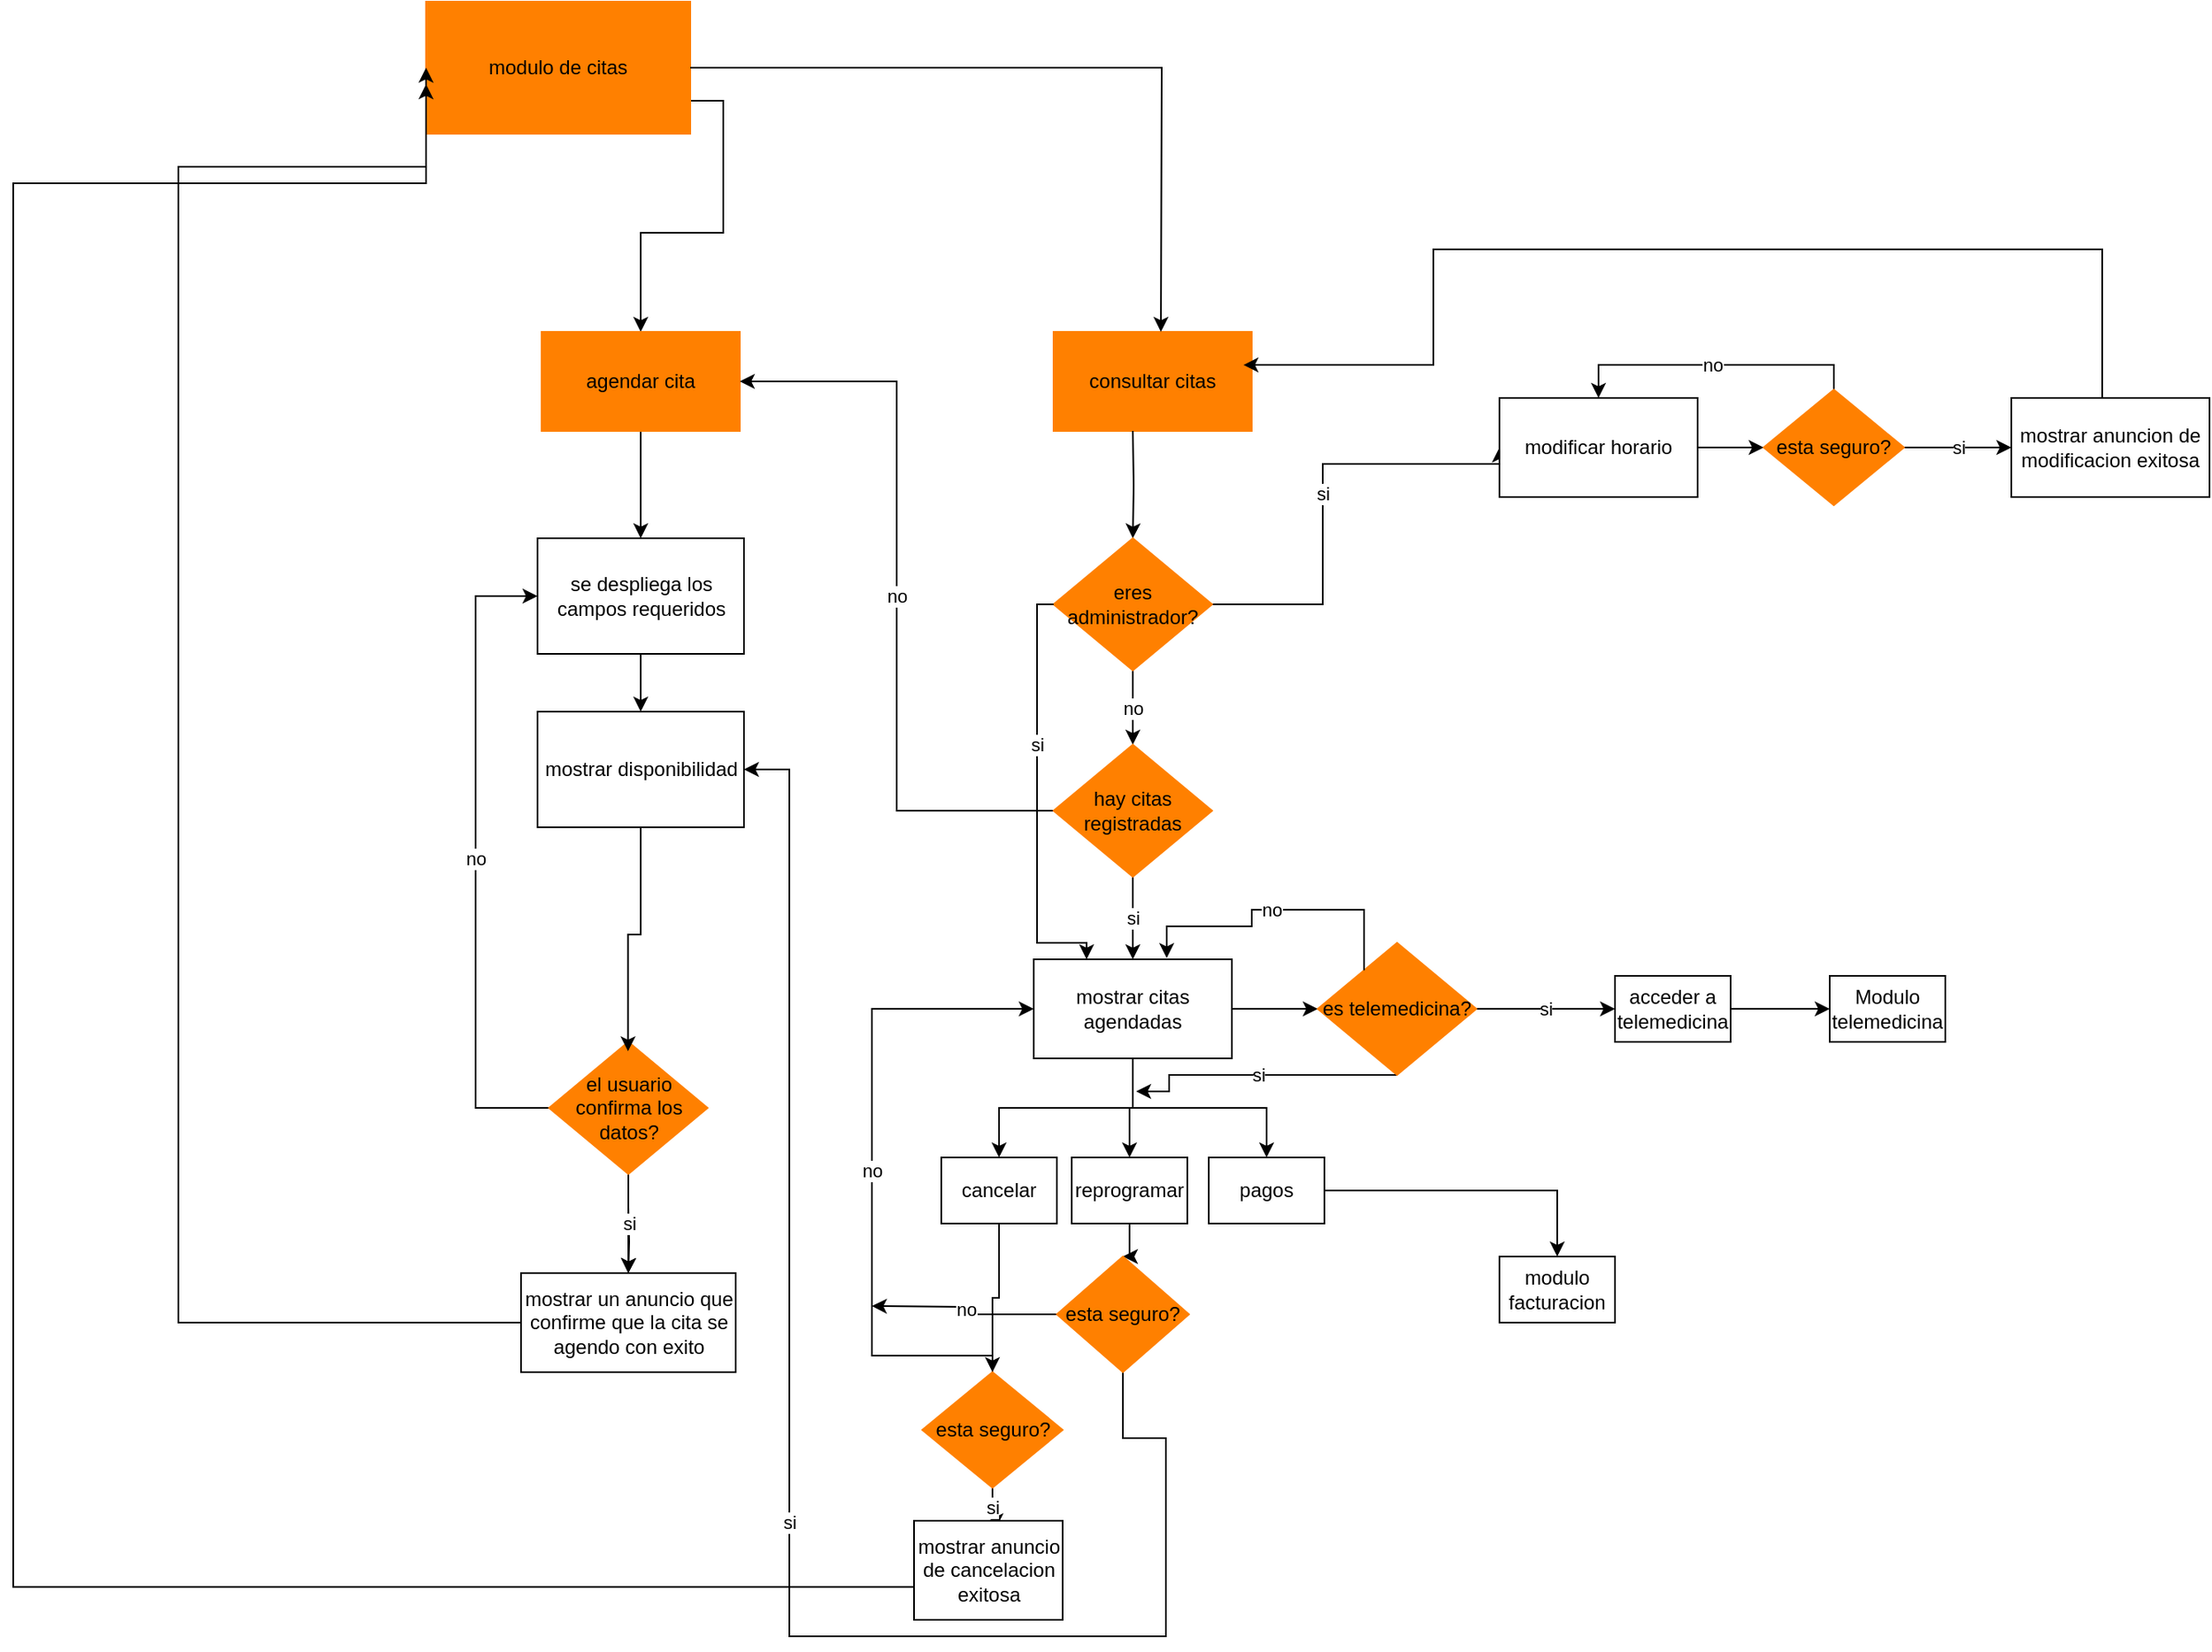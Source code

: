 <mxfile scale="1" border="0" version="26.0.16">
  <diagram id="C5RBs43oDa-KdzZeNtuy" name="Page-1">
    <mxGraphModel dx="1800" dy="830" grid="1" gridSize="10" guides="1" tooltips="1" connect="1" arrows="1" fold="1" page="1" pageScale="1" pageWidth="827" pageHeight="1169" math="0" shadow="0">
      <root>
        <mxCell id="WIyWlLk6GJQsqaUBKTNV-0" />
        <mxCell id="WIyWlLk6GJQsqaUBKTNV-1" parent="WIyWlLk6GJQsqaUBKTNV-0" />
        <mxCell id="Nt9OqDD7gc85LJMHLYFE-11" style="edgeStyle=orthogonalEdgeStyle;rounded=0;orthogonalLoop=1;jettySize=auto;html=1;exitX=1;exitY=0.75;exitDx=0;exitDy=0;" parent="WIyWlLk6GJQsqaUBKTNV-1" source="Nt9OqDD7gc85LJMHLYFE-1" target="Nt9OqDD7gc85LJMHLYFE-4" edge="1">
          <mxGeometry relative="1" as="geometry" />
        </mxCell>
        <mxCell id="Nt9OqDD7gc85LJMHLYFE-1" value="modulo de citas" style="rounded=0;whiteSpace=wrap;html=1;fillColor=#FF8000;strokeColor=#FF8000;" parent="WIyWlLk6GJQsqaUBKTNV-1" vertex="1">
          <mxGeometry x="380" y="130" width="160" height="80" as="geometry" />
        </mxCell>
        <mxCell id="Nt9OqDD7gc85LJMHLYFE-33" style="edgeStyle=orthogonalEdgeStyle;rounded=0;orthogonalLoop=1;jettySize=auto;html=1;exitX=0.5;exitY=1;exitDx=0;exitDy=0;entryX=0.5;entryY=0;entryDx=0;entryDy=0;" parent="WIyWlLk6GJQsqaUBKTNV-1" source="Nt9OqDD7gc85LJMHLYFE-4" target="qU-Fjr3SQXxQYiA9aULM-0" edge="1">
          <mxGeometry relative="1" as="geometry">
            <mxPoint x="498" y="450" as="targetPoint" />
          </mxGeometry>
        </mxCell>
        <mxCell id="Nt9OqDD7gc85LJMHLYFE-4" value="agendar cita" style="rounded=0;whiteSpace=wrap;html=1;fillColor=#FF8000;strokeColor=#FF8000;" parent="WIyWlLk6GJQsqaUBKTNV-1" vertex="1">
          <mxGeometry x="450" y="330" width="120" height="60" as="geometry" />
        </mxCell>
        <mxCell id="qU-Fjr3SQXxQYiA9aULM-6" style="edgeStyle=orthogonalEdgeStyle;rounded=0;orthogonalLoop=1;jettySize=auto;html=1;entryX=0;entryY=0.5;entryDx=0;entryDy=0;" edge="1" parent="WIyWlLk6GJQsqaUBKTNV-1" source="Nt9OqDD7gc85LJMHLYFE-43" target="Nt9OqDD7gc85LJMHLYFE-1">
          <mxGeometry relative="1" as="geometry">
            <Array as="points">
              <mxPoint x="230" y="930" />
              <mxPoint x="230" y="230" />
            </Array>
          </mxGeometry>
        </mxCell>
        <mxCell id="Nt9OqDD7gc85LJMHLYFE-43" value="mostrar un anuncio que confirme que la cita se agendo con exito" style="rounded=0;whiteSpace=wrap;html=1;" parent="WIyWlLk6GJQsqaUBKTNV-1" vertex="1">
          <mxGeometry x="437.5" y="900" width="130" height="60" as="geometry" />
        </mxCell>
        <mxCell id="Nt9OqDD7gc85LJMHLYFE-72" style="edgeStyle=orthogonalEdgeStyle;rounded=0;orthogonalLoop=1;jettySize=auto;html=1;entryX=0.5;entryY=0;entryDx=0;entryDy=0;" parent="WIyWlLk6GJQsqaUBKTNV-1" target="Nt9OqDD7gc85LJMHLYFE-43" edge="1">
          <mxGeometry relative="1" as="geometry">
            <mxPoint x="502.5" y="860" as="sourcePoint" />
          </mxGeometry>
        </mxCell>
        <mxCell id="dsyk5HVSyRh5LkBr9ud6-0" value="consultar citas" style="rounded=0;whiteSpace=wrap;html=1;fillColor=#FF8000;strokeColor=#FF8000;" parent="WIyWlLk6GJQsqaUBKTNV-1" vertex="1">
          <mxGeometry x="760" y="330" width="120" height="60" as="geometry" />
        </mxCell>
        <mxCell id="dsyk5HVSyRh5LkBr9ud6-1" style="edgeStyle=orthogonalEdgeStyle;rounded=0;orthogonalLoop=1;jettySize=auto;html=1;entryX=0.5;entryY=0;entryDx=0;entryDy=0;" parent="WIyWlLk6GJQsqaUBKTNV-1" edge="1" source="Nt9OqDD7gc85LJMHLYFE-1">
          <mxGeometry relative="1" as="geometry">
            <mxPoint x="650" y="230" as="sourcePoint" />
            <mxPoint x="825" y="330" as="targetPoint" />
          </mxGeometry>
        </mxCell>
        <mxCell id="dsyk5HVSyRh5LkBr9ud6-2" style="edgeStyle=orthogonalEdgeStyle;rounded=0;orthogonalLoop=1;jettySize=auto;html=1;entryX=0.5;entryY=0;entryDx=0;entryDy=0;" parent="WIyWlLk6GJQsqaUBKTNV-1" target="dsyk5HVSyRh5LkBr9ud6-3" edge="1">
          <mxGeometry relative="1" as="geometry">
            <mxPoint x="808" y="390" as="sourcePoint" />
          </mxGeometry>
        </mxCell>
        <mxCell id="qU-Fjr3SQXxQYiA9aULM-16" value="no" style="edgeStyle=orthogonalEdgeStyle;rounded=0;orthogonalLoop=1;jettySize=auto;html=1;entryX=0.5;entryY=0;entryDx=0;entryDy=0;" edge="1" parent="WIyWlLk6GJQsqaUBKTNV-1" source="dsyk5HVSyRh5LkBr9ud6-3" target="qU-Fjr3SQXxQYiA9aULM-14">
          <mxGeometry relative="1" as="geometry" />
        </mxCell>
        <mxCell id="qU-Fjr3SQXxQYiA9aULM-58" value="si" style="edgeStyle=orthogonalEdgeStyle;rounded=0;orthogonalLoop=1;jettySize=auto;html=1;entryX=0;entryY=0.5;entryDx=0;entryDy=0;" edge="1" parent="WIyWlLk6GJQsqaUBKTNV-1" source="dsyk5HVSyRh5LkBr9ud6-3" target="qU-Fjr3SQXxQYiA9aULM-57">
          <mxGeometry relative="1" as="geometry">
            <Array as="points">
              <mxPoint x="923" y="495" />
              <mxPoint x="923" y="410" />
            </Array>
          </mxGeometry>
        </mxCell>
        <mxCell id="dsyk5HVSyRh5LkBr9ud6-3" value="eres administrador?" style="rhombus;whiteSpace=wrap;html=1;fillColor=#FF8000;strokeColor=#FF8000;" parent="WIyWlLk6GJQsqaUBKTNV-1" vertex="1">
          <mxGeometry x="760" y="455" width="96" height="80" as="geometry" />
        </mxCell>
        <mxCell id="qU-Fjr3SQXxQYiA9aULM-2" style="edgeStyle=orthogonalEdgeStyle;rounded=0;orthogonalLoop=1;jettySize=auto;html=1;entryX=0.5;entryY=0;entryDx=0;entryDy=0;" edge="1" parent="WIyWlLk6GJQsqaUBKTNV-1" source="qU-Fjr3SQXxQYiA9aULM-0" target="qU-Fjr3SQXxQYiA9aULM-1">
          <mxGeometry relative="1" as="geometry" />
        </mxCell>
        <mxCell id="qU-Fjr3SQXxQYiA9aULM-0" value="se despliega los campos requeridos" style="rounded=0;whiteSpace=wrap;html=1;" vertex="1" parent="WIyWlLk6GJQsqaUBKTNV-1">
          <mxGeometry x="447.5" y="455" width="125" height="70" as="geometry" />
        </mxCell>
        <mxCell id="qU-Fjr3SQXxQYiA9aULM-1" value="mostrar disponibilidad" style="rounded=0;whiteSpace=wrap;html=1;" vertex="1" parent="WIyWlLk6GJQsqaUBKTNV-1">
          <mxGeometry x="447.5" y="560" width="125" height="70" as="geometry" />
        </mxCell>
        <mxCell id="qU-Fjr3SQXxQYiA9aULM-5" value="si" style="edgeStyle=orthogonalEdgeStyle;rounded=0;orthogonalLoop=1;jettySize=auto;html=1;entryX=0.5;entryY=0;entryDx=0;entryDy=0;" edge="1" parent="WIyWlLk6GJQsqaUBKTNV-1" source="qU-Fjr3SQXxQYiA9aULM-4" target="Nt9OqDD7gc85LJMHLYFE-43">
          <mxGeometry relative="1" as="geometry" />
        </mxCell>
        <mxCell id="qU-Fjr3SQXxQYiA9aULM-12" value="no" style="edgeStyle=orthogonalEdgeStyle;rounded=0;orthogonalLoop=1;jettySize=auto;html=1;entryX=0;entryY=0.5;entryDx=0;entryDy=0;" edge="1" parent="WIyWlLk6GJQsqaUBKTNV-1" source="qU-Fjr3SQXxQYiA9aULM-4" target="qU-Fjr3SQXxQYiA9aULM-0">
          <mxGeometry relative="1" as="geometry">
            <Array as="points">
              <mxPoint x="410" y="800" />
              <mxPoint x="410" y="490" />
            </Array>
          </mxGeometry>
        </mxCell>
        <mxCell id="qU-Fjr3SQXxQYiA9aULM-4" value="el usuario confirma los datos?" style="rhombus;whiteSpace=wrap;html=1;fillColor=#FF8000;strokeColor=#FF8000;" vertex="1" parent="WIyWlLk6GJQsqaUBKTNV-1">
          <mxGeometry x="454.5" y="760" width="96" height="80" as="geometry" />
        </mxCell>
        <mxCell id="qU-Fjr3SQXxQYiA9aULM-9" style="edgeStyle=orthogonalEdgeStyle;rounded=0;orthogonalLoop=1;jettySize=auto;html=1;entryX=0.498;entryY=0.071;entryDx=0;entryDy=0;entryPerimeter=0;" edge="1" parent="WIyWlLk6GJQsqaUBKTNV-1" source="qU-Fjr3SQXxQYiA9aULM-1" target="qU-Fjr3SQXxQYiA9aULM-4">
          <mxGeometry relative="1" as="geometry" />
        </mxCell>
        <mxCell id="qU-Fjr3SQXxQYiA9aULM-15" value="no" style="edgeStyle=orthogonalEdgeStyle;rounded=0;orthogonalLoop=1;jettySize=auto;html=1;entryX=1;entryY=0.5;entryDx=0;entryDy=0;" edge="1" parent="WIyWlLk6GJQsqaUBKTNV-1" source="qU-Fjr3SQXxQYiA9aULM-14" target="Nt9OqDD7gc85LJMHLYFE-4">
          <mxGeometry relative="1" as="geometry" />
        </mxCell>
        <mxCell id="qU-Fjr3SQXxQYiA9aULM-18" value="si" style="edgeStyle=orthogonalEdgeStyle;rounded=0;orthogonalLoop=1;jettySize=auto;html=1;" edge="1" parent="WIyWlLk6GJQsqaUBKTNV-1" source="qU-Fjr3SQXxQYiA9aULM-14" target="qU-Fjr3SQXxQYiA9aULM-19">
          <mxGeometry relative="1" as="geometry">
            <mxPoint x="808" y="760" as="targetPoint" />
          </mxGeometry>
        </mxCell>
        <mxCell id="qU-Fjr3SQXxQYiA9aULM-14" value="hay citas registradas" style="rhombus;whiteSpace=wrap;html=1;fillColor=#FF8000;strokeColor=#FF8000;" vertex="1" parent="WIyWlLk6GJQsqaUBKTNV-1">
          <mxGeometry x="760" y="580" width="96" height="80" as="geometry" />
        </mxCell>
        <mxCell id="qU-Fjr3SQXxQYiA9aULM-25" style="edgeStyle=orthogonalEdgeStyle;rounded=0;orthogonalLoop=1;jettySize=auto;html=1;entryX=0.5;entryY=0;entryDx=0;entryDy=0;" edge="1" parent="WIyWlLk6GJQsqaUBKTNV-1" source="qU-Fjr3SQXxQYiA9aULM-19" target="qU-Fjr3SQXxQYiA9aULM-21">
          <mxGeometry relative="1" as="geometry" />
        </mxCell>
        <mxCell id="qU-Fjr3SQXxQYiA9aULM-26" style="edgeStyle=orthogonalEdgeStyle;rounded=0;orthogonalLoop=1;jettySize=auto;html=1;entryX=0.5;entryY=0;entryDx=0;entryDy=0;" edge="1" parent="WIyWlLk6GJQsqaUBKTNV-1" source="qU-Fjr3SQXxQYiA9aULM-19" target="qU-Fjr3SQXxQYiA9aULM-22">
          <mxGeometry relative="1" as="geometry" />
        </mxCell>
        <mxCell id="qU-Fjr3SQXxQYiA9aULM-27" style="edgeStyle=orthogonalEdgeStyle;rounded=0;orthogonalLoop=1;jettySize=auto;html=1;entryX=0.5;entryY=0;entryDx=0;entryDy=0;" edge="1" parent="WIyWlLk6GJQsqaUBKTNV-1" source="qU-Fjr3SQXxQYiA9aULM-19" target="qU-Fjr3SQXxQYiA9aULM-23">
          <mxGeometry relative="1" as="geometry" />
        </mxCell>
        <mxCell id="qU-Fjr3SQXxQYiA9aULM-29" style="edgeStyle=orthogonalEdgeStyle;rounded=0;orthogonalLoop=1;jettySize=auto;html=1;entryX=0;entryY=0.5;entryDx=0;entryDy=0;" edge="1" parent="WIyWlLk6GJQsqaUBKTNV-1" source="qU-Fjr3SQXxQYiA9aULM-19" target="qU-Fjr3SQXxQYiA9aULM-28">
          <mxGeometry relative="1" as="geometry" />
        </mxCell>
        <mxCell id="qU-Fjr3SQXxQYiA9aULM-19" value="mostrar citas agendadas" style="rounded=0;whiteSpace=wrap;html=1;" vertex="1" parent="WIyWlLk6GJQsqaUBKTNV-1">
          <mxGeometry x="748" y="710" width="120" height="60" as="geometry" />
        </mxCell>
        <mxCell id="qU-Fjr3SQXxQYiA9aULM-39" style="edgeStyle=orthogonalEdgeStyle;rounded=0;orthogonalLoop=1;jettySize=auto;html=1;entryX=0.5;entryY=0;entryDx=0;entryDy=0;" edge="1" parent="WIyWlLk6GJQsqaUBKTNV-1" source="qU-Fjr3SQXxQYiA9aULM-21" target="qU-Fjr3SQXxQYiA9aULM-37">
          <mxGeometry relative="1" as="geometry" />
        </mxCell>
        <mxCell id="qU-Fjr3SQXxQYiA9aULM-21" value="cancelar" style="rounded=0;whiteSpace=wrap;html=1;" vertex="1" parent="WIyWlLk6GJQsqaUBKTNV-1">
          <mxGeometry x="692" y="830" width="70" height="40" as="geometry" />
        </mxCell>
        <mxCell id="qU-Fjr3SQXxQYiA9aULM-47" style="edgeStyle=orthogonalEdgeStyle;rounded=0;orthogonalLoop=1;jettySize=auto;html=1;entryX=0.5;entryY=0;entryDx=0;entryDy=0;" edge="1" parent="WIyWlLk6GJQsqaUBKTNV-1" source="qU-Fjr3SQXxQYiA9aULM-22" target="qU-Fjr3SQXxQYiA9aULM-45">
          <mxGeometry relative="1" as="geometry" />
        </mxCell>
        <mxCell id="qU-Fjr3SQXxQYiA9aULM-22" value="reprogramar" style="rounded=0;whiteSpace=wrap;html=1;" vertex="1" parent="WIyWlLk6GJQsqaUBKTNV-1">
          <mxGeometry x="771" y="830" width="70" height="40" as="geometry" />
        </mxCell>
        <mxCell id="qU-Fjr3SQXxQYiA9aULM-44" style="edgeStyle=orthogonalEdgeStyle;rounded=0;orthogonalLoop=1;jettySize=auto;html=1;" edge="1" parent="WIyWlLk6GJQsqaUBKTNV-1" source="qU-Fjr3SQXxQYiA9aULM-23" target="qU-Fjr3SQXxQYiA9aULM-43">
          <mxGeometry relative="1" as="geometry" />
        </mxCell>
        <mxCell id="qU-Fjr3SQXxQYiA9aULM-23" value="pagos" style="rounded=0;whiteSpace=wrap;html=1;" vertex="1" parent="WIyWlLk6GJQsqaUBKTNV-1">
          <mxGeometry x="854" y="830" width="70" height="40" as="geometry" />
        </mxCell>
        <mxCell id="qU-Fjr3SQXxQYiA9aULM-31" value="si" style="edgeStyle=orthogonalEdgeStyle;rounded=0;orthogonalLoop=1;jettySize=auto;html=1;entryX=0;entryY=0.5;entryDx=0;entryDy=0;" edge="1" parent="WIyWlLk6GJQsqaUBKTNV-1" source="qU-Fjr3SQXxQYiA9aULM-28" target="qU-Fjr3SQXxQYiA9aULM-30">
          <mxGeometry relative="1" as="geometry" />
        </mxCell>
        <mxCell id="qU-Fjr3SQXxQYiA9aULM-36" value="si" style="edgeStyle=orthogonalEdgeStyle;rounded=0;orthogonalLoop=1;jettySize=auto;html=1;" edge="1" parent="WIyWlLk6GJQsqaUBKTNV-1" source="qU-Fjr3SQXxQYiA9aULM-28">
          <mxGeometry relative="1" as="geometry">
            <mxPoint x="810" y="790" as="targetPoint" />
            <Array as="points">
              <mxPoint x="830" y="780" />
              <mxPoint x="830" y="790" />
            </Array>
          </mxGeometry>
        </mxCell>
        <mxCell id="qU-Fjr3SQXxQYiA9aULM-28" value="es telemedicina?" style="rhombus;whiteSpace=wrap;html=1;fillColor=#FF8000;strokeColor=#FF8000;" vertex="1" parent="WIyWlLk6GJQsqaUBKTNV-1">
          <mxGeometry x="920" y="700" width="96" height="80" as="geometry" />
        </mxCell>
        <mxCell id="qU-Fjr3SQXxQYiA9aULM-33" style="edgeStyle=orthogonalEdgeStyle;rounded=0;orthogonalLoop=1;jettySize=auto;html=1;entryX=0;entryY=0.5;entryDx=0;entryDy=0;" edge="1" parent="WIyWlLk6GJQsqaUBKTNV-1" source="qU-Fjr3SQXxQYiA9aULM-30" target="qU-Fjr3SQXxQYiA9aULM-32">
          <mxGeometry relative="1" as="geometry" />
        </mxCell>
        <mxCell id="qU-Fjr3SQXxQYiA9aULM-30" value="acceder a telemedicina" style="rounded=0;whiteSpace=wrap;html=1;" vertex="1" parent="WIyWlLk6GJQsqaUBKTNV-1">
          <mxGeometry x="1100" y="720" width="70" height="40" as="geometry" />
        </mxCell>
        <mxCell id="qU-Fjr3SQXxQYiA9aULM-32" value="Modulo telemedicina" style="rounded=0;whiteSpace=wrap;html=1;" vertex="1" parent="WIyWlLk6GJQsqaUBKTNV-1">
          <mxGeometry x="1230" y="720" width="70" height="40" as="geometry" />
        </mxCell>
        <mxCell id="qU-Fjr3SQXxQYiA9aULM-34" value="no" style="edgeStyle=orthogonalEdgeStyle;rounded=0;orthogonalLoop=1;jettySize=auto;html=1;entryX=0.671;entryY=-0.013;entryDx=0;entryDy=0;entryPerimeter=0;" edge="1" parent="WIyWlLk6GJQsqaUBKTNV-1" source="qU-Fjr3SQXxQYiA9aULM-28" target="qU-Fjr3SQXxQYiA9aULM-19">
          <mxGeometry relative="1" as="geometry">
            <Array as="points">
              <mxPoint x="948" y="680" />
              <mxPoint x="880" y="680" />
              <mxPoint x="880" y="690" />
              <mxPoint x="829" y="690" />
            </Array>
          </mxGeometry>
        </mxCell>
        <mxCell id="qU-Fjr3SQXxQYiA9aULM-40" value="si" style="edgeStyle=orthogonalEdgeStyle;rounded=0;orthogonalLoop=1;jettySize=auto;html=1;entryX=0.5;entryY=0;entryDx=0;entryDy=0;" edge="1" parent="WIyWlLk6GJQsqaUBKTNV-1" source="qU-Fjr3SQXxQYiA9aULM-37" target="qU-Fjr3SQXxQYiA9aULM-41">
          <mxGeometry relative="1" as="geometry">
            <mxPoint x="723" y="1030" as="targetPoint" />
          </mxGeometry>
        </mxCell>
        <mxCell id="qU-Fjr3SQXxQYiA9aULM-42" value="no" style="edgeStyle=orthogonalEdgeStyle;rounded=0;orthogonalLoop=1;jettySize=auto;html=1;entryX=0;entryY=0.5;entryDx=0;entryDy=0;" edge="1" parent="WIyWlLk6GJQsqaUBKTNV-1" source="qU-Fjr3SQXxQYiA9aULM-37" target="qU-Fjr3SQXxQYiA9aULM-19">
          <mxGeometry relative="1" as="geometry">
            <Array as="points">
              <mxPoint x="650" y="950" />
              <mxPoint x="650" y="740" />
            </Array>
          </mxGeometry>
        </mxCell>
        <mxCell id="qU-Fjr3SQXxQYiA9aULM-37" value="esta seguro?" style="rhombus;whiteSpace=wrap;html=1;fillColor=#FF8000;strokeColor=#FF8000;" vertex="1" parent="WIyWlLk6GJQsqaUBKTNV-1">
          <mxGeometry x="680.5" y="960" width="85" height="70" as="geometry" />
        </mxCell>
        <mxCell id="qU-Fjr3SQXxQYiA9aULM-55" style="edgeStyle=orthogonalEdgeStyle;rounded=0;orthogonalLoop=1;jettySize=auto;html=1;" edge="1" parent="WIyWlLk6GJQsqaUBKTNV-1">
          <mxGeometry relative="1" as="geometry">
            <mxPoint x="675.5" y="1090.077" as="sourcePoint" />
            <mxPoint x="380" y="180" as="targetPoint" />
            <Array as="points">
              <mxPoint x="130" y="1090" />
              <mxPoint x="130" y="240" />
            </Array>
          </mxGeometry>
        </mxCell>
        <mxCell id="qU-Fjr3SQXxQYiA9aULM-41" value="mostrar anuncio de cancelacion exitosa" style="rounded=0;whiteSpace=wrap;html=1;" vertex="1" parent="WIyWlLk6GJQsqaUBKTNV-1">
          <mxGeometry x="675.5" y="1050" width="90" height="60" as="geometry" />
        </mxCell>
        <mxCell id="qU-Fjr3SQXxQYiA9aULM-43" value="modulo facturacion" style="rounded=0;whiteSpace=wrap;html=1;" vertex="1" parent="WIyWlLk6GJQsqaUBKTNV-1">
          <mxGeometry x="1030" y="890" width="70" height="40" as="geometry" />
        </mxCell>
        <mxCell id="qU-Fjr3SQXxQYiA9aULM-49" value="si" style="edgeStyle=orthogonalEdgeStyle;rounded=0;orthogonalLoop=1;jettySize=auto;html=1;entryX=1;entryY=0.5;entryDx=0;entryDy=0;exitX=0.5;exitY=1;exitDx=0;exitDy=0;" edge="1" parent="WIyWlLk6GJQsqaUBKTNV-1" source="qU-Fjr3SQXxQYiA9aULM-45" target="qU-Fjr3SQXxQYiA9aULM-1">
          <mxGeometry relative="1" as="geometry">
            <mxPoint x="630.0" y="945.69" as="targetPoint" />
            <mxPoint x="828" y="970" as="sourcePoint" />
            <Array as="points">
              <mxPoint x="828" y="1000" />
              <mxPoint x="828" y="1120" />
              <mxPoint x="600" y="1120" />
              <mxPoint x="600" y="595" />
            </Array>
          </mxGeometry>
        </mxCell>
        <mxCell id="qU-Fjr3SQXxQYiA9aULM-54" value="no" style="edgeStyle=orthogonalEdgeStyle;rounded=0;orthogonalLoop=1;jettySize=auto;html=1;exitX=0;exitY=0.5;exitDx=0;exitDy=0;" edge="1" parent="WIyWlLk6GJQsqaUBKTNV-1" source="qU-Fjr3SQXxQYiA9aULM-45">
          <mxGeometry relative="1" as="geometry">
            <mxPoint x="650" y="920" as="targetPoint" />
          </mxGeometry>
        </mxCell>
        <mxCell id="qU-Fjr3SQXxQYiA9aULM-45" value="esta seguro?" style="rhombus;whiteSpace=wrap;html=1;fillColor=#FF8000;strokeColor=#FF8000;" vertex="1" parent="WIyWlLk6GJQsqaUBKTNV-1">
          <mxGeometry x="762" y="890" width="80" height="70" as="geometry" />
        </mxCell>
        <mxCell id="qU-Fjr3SQXxQYiA9aULM-63" style="edgeStyle=orthogonalEdgeStyle;rounded=0;orthogonalLoop=1;jettySize=auto;html=1;" edge="1" parent="WIyWlLk6GJQsqaUBKTNV-1" source="qU-Fjr3SQXxQYiA9aULM-57" target="qU-Fjr3SQXxQYiA9aULM-62">
          <mxGeometry relative="1" as="geometry" />
        </mxCell>
        <mxCell id="qU-Fjr3SQXxQYiA9aULM-57" value="modificar horario" style="rounded=0;whiteSpace=wrap;html=1;" vertex="1" parent="WIyWlLk6GJQsqaUBKTNV-1">
          <mxGeometry x="1030" y="370" width="120" height="60" as="geometry" />
        </mxCell>
        <mxCell id="qU-Fjr3SQXxQYiA9aULM-59" value="si" style="edgeStyle=orthogonalEdgeStyle;rounded=0;orthogonalLoop=1;jettySize=auto;html=1;" edge="1" parent="WIyWlLk6GJQsqaUBKTNV-1" source="dsyk5HVSyRh5LkBr9ud6-3">
          <mxGeometry x="-0.255" relative="1" as="geometry">
            <mxPoint x="780" y="710" as="targetPoint" />
            <Array as="points">
              <mxPoint x="750" y="495" />
              <mxPoint x="750" y="700" />
              <mxPoint x="780" y="700" />
            </Array>
            <mxPoint as="offset" />
          </mxGeometry>
        </mxCell>
        <mxCell id="qU-Fjr3SQXxQYiA9aULM-65" value="si" style="edgeStyle=orthogonalEdgeStyle;rounded=0;orthogonalLoop=1;jettySize=auto;html=1;exitX=1;exitY=0.5;exitDx=0;exitDy=0;" edge="1" parent="WIyWlLk6GJQsqaUBKTNV-1" source="qU-Fjr3SQXxQYiA9aULM-62" target="qU-Fjr3SQXxQYiA9aULM-64">
          <mxGeometry relative="1" as="geometry" />
        </mxCell>
        <mxCell id="qU-Fjr3SQXxQYiA9aULM-66" value="no" style="edgeStyle=orthogonalEdgeStyle;rounded=0;orthogonalLoop=1;jettySize=auto;html=1;entryX=0.5;entryY=0;entryDx=0;entryDy=0;" edge="1" parent="WIyWlLk6GJQsqaUBKTNV-1" source="qU-Fjr3SQXxQYiA9aULM-62" target="qU-Fjr3SQXxQYiA9aULM-57">
          <mxGeometry relative="1" as="geometry">
            <Array as="points">
              <mxPoint x="1233" y="350" />
              <mxPoint x="1090" y="350" />
            </Array>
          </mxGeometry>
        </mxCell>
        <mxCell id="qU-Fjr3SQXxQYiA9aULM-62" value="esta seguro?" style="rhombus;whiteSpace=wrap;html=1;fillColor=#FF8000;strokeColor=#FF8000;" vertex="1" parent="WIyWlLk6GJQsqaUBKTNV-1">
          <mxGeometry x="1190" y="365" width="85" height="70" as="geometry" />
        </mxCell>
        <mxCell id="qU-Fjr3SQXxQYiA9aULM-67" style="edgeStyle=orthogonalEdgeStyle;rounded=0;orthogonalLoop=1;jettySize=auto;html=1;" edge="1" parent="WIyWlLk6GJQsqaUBKTNV-1">
          <mxGeometry relative="1" as="geometry">
            <mxPoint x="1395.016" y="390" as="sourcePoint" />
            <mxPoint x="874.99" y="350.026" as="targetPoint" />
            <Array as="points">
              <mxPoint x="1395" y="280" />
              <mxPoint x="990" y="280" />
              <mxPoint x="990" y="350" />
            </Array>
          </mxGeometry>
        </mxCell>
        <mxCell id="qU-Fjr3SQXxQYiA9aULM-64" value="mostrar anuncion de modificacion exitosa" style="rounded=0;whiteSpace=wrap;html=1;" vertex="1" parent="WIyWlLk6GJQsqaUBKTNV-1">
          <mxGeometry x="1340" y="370" width="120" height="60" as="geometry" />
        </mxCell>
      </root>
    </mxGraphModel>
  </diagram>
</mxfile>
